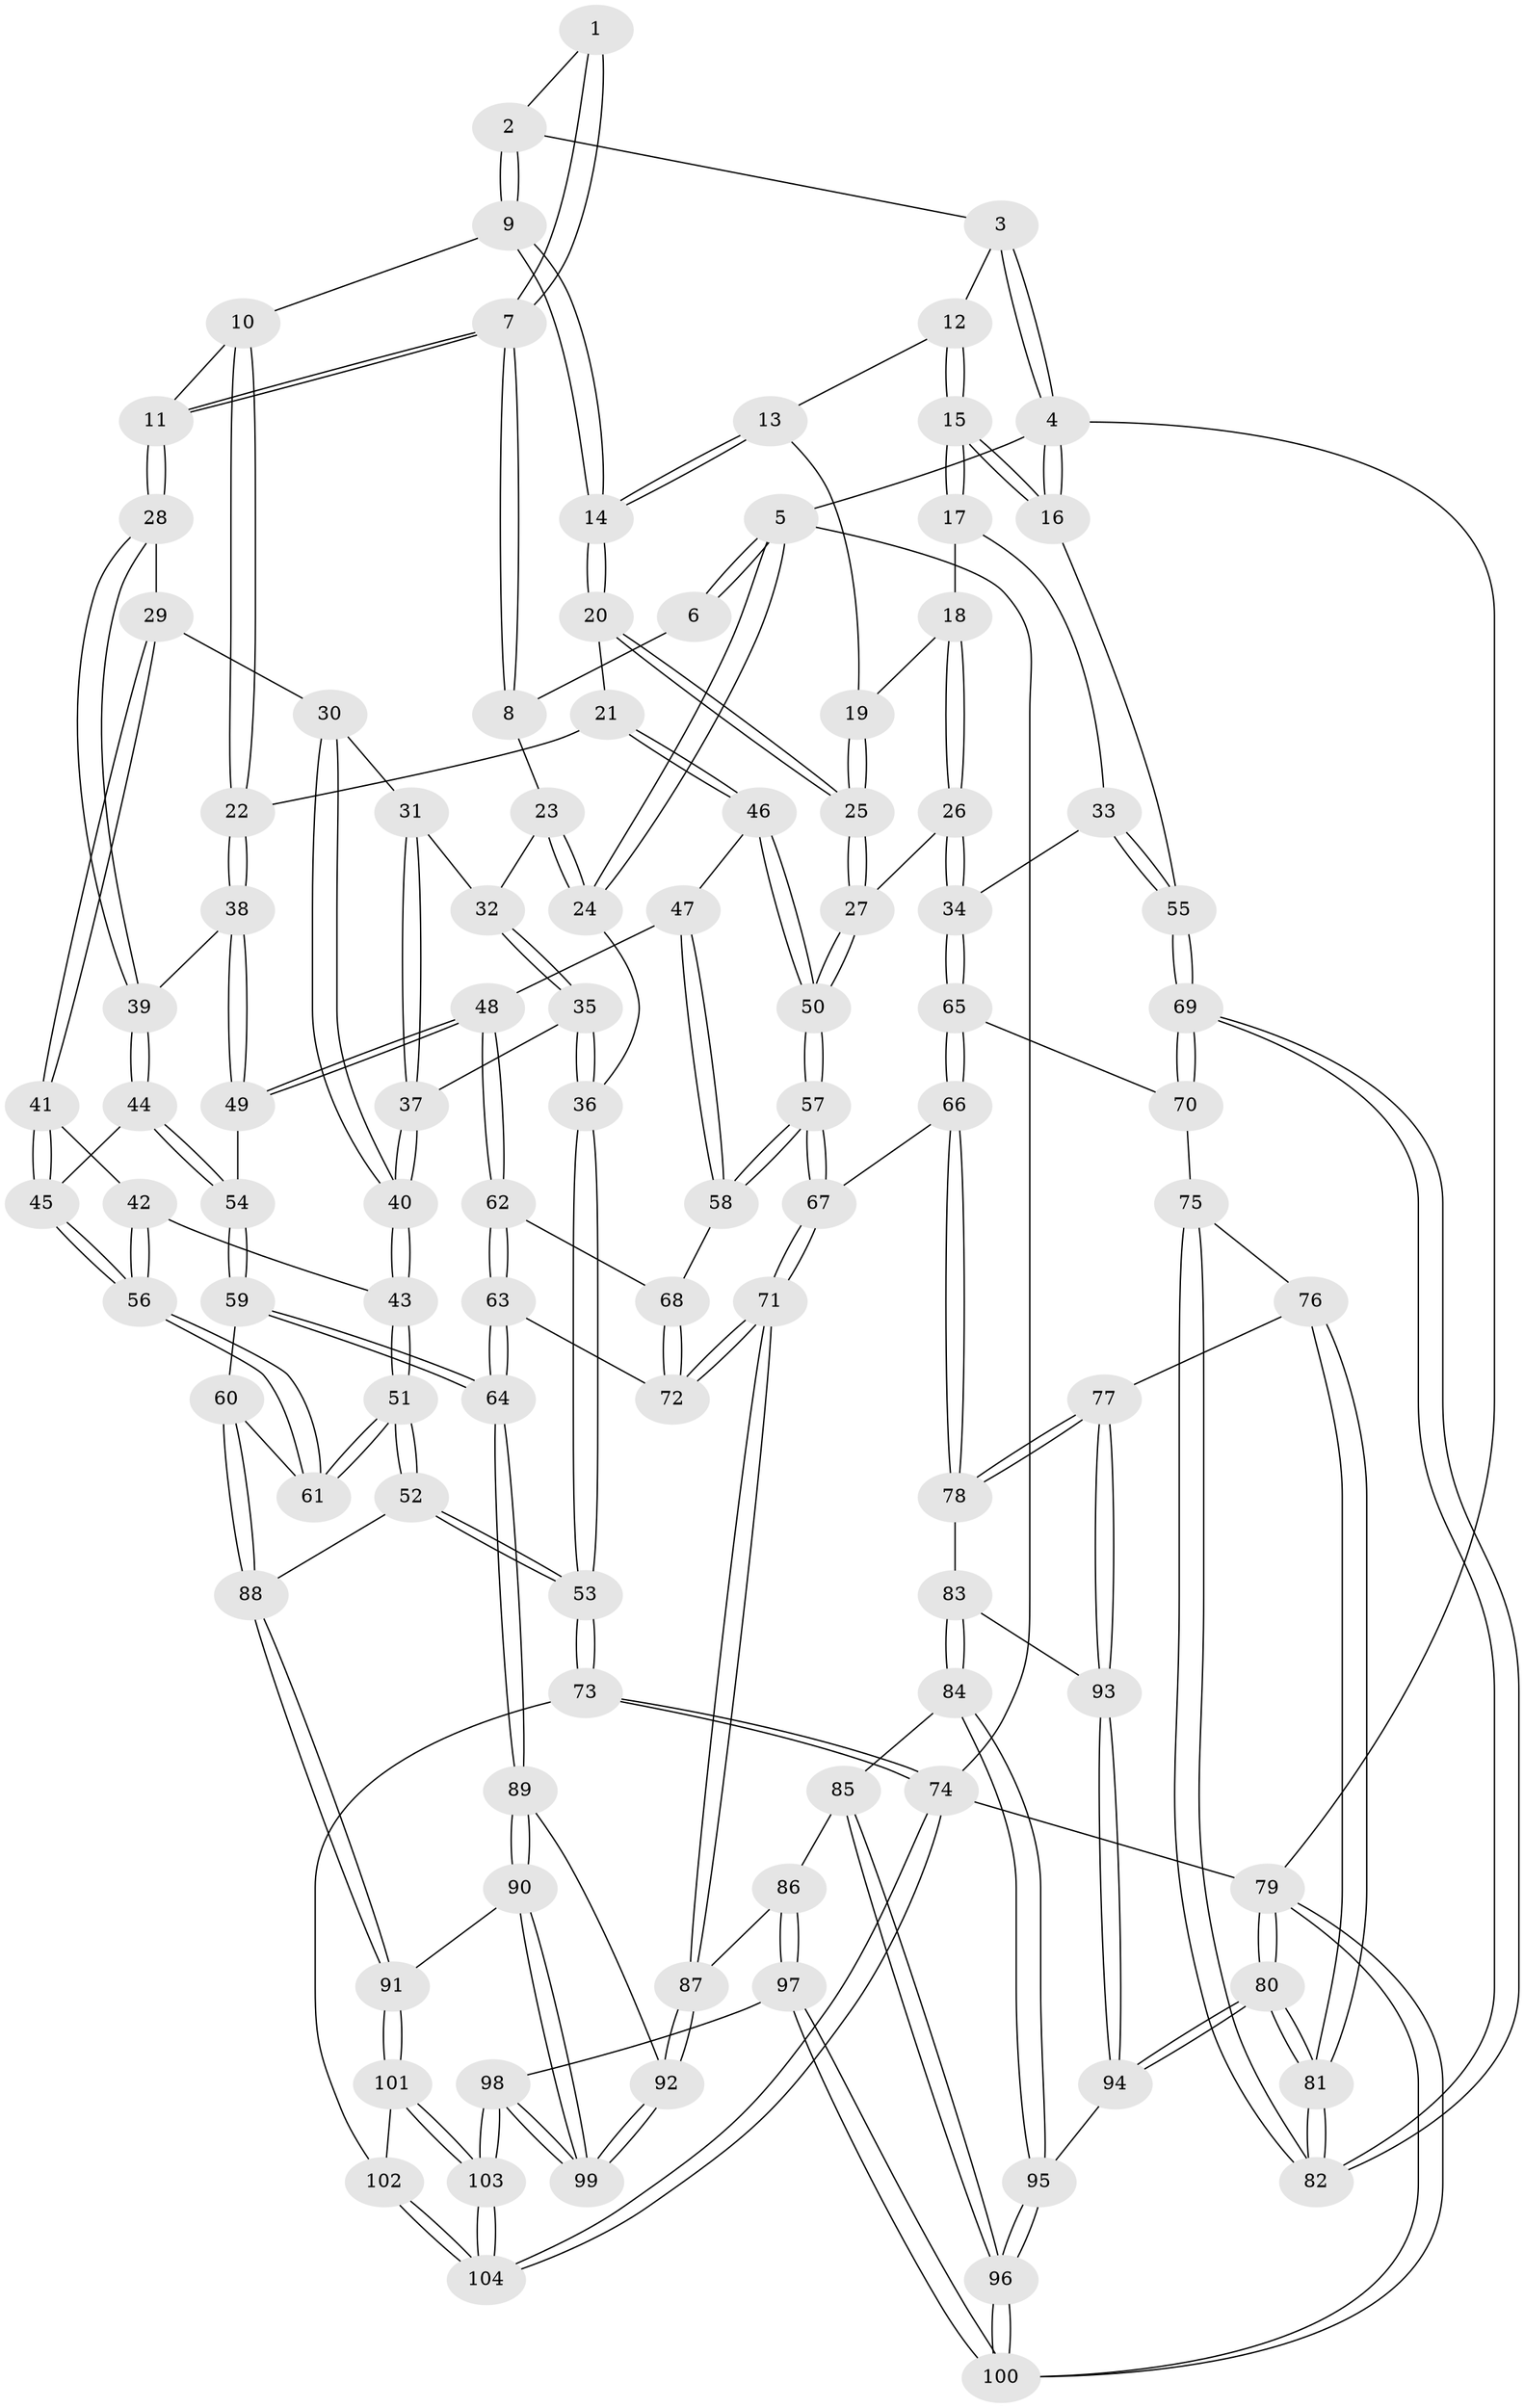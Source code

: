 // Generated by graph-tools (version 1.1) at 2025/11/02/27/25 16:11:58]
// undirected, 104 vertices, 257 edges
graph export_dot {
graph [start="1"]
  node [color=gray90,style=filled];
  1 [pos="+0.11931105401488146+0"];
  2 [pos="+0.5361334355265168+0"];
  3 [pos="+0.779517888892594+0"];
  4 [pos="+1+0"];
  5 [pos="+0+0"];
  6 [pos="+0.06625092028391605+0"];
  7 [pos="+0.2566009349962769+0.1880072008734066"];
  8 [pos="+0.1341835720562225+0.16085491481704345"];
  9 [pos="+0.5177902380879275+0"];
  10 [pos="+0.42215658326456557+0.09404407531863906"];
  11 [pos="+0.27384943058982736+0.19745238246204985"];
  12 [pos="+0.8620418390474609+0.09382559147661097"];
  13 [pos="+0.8445289885486335+0.1444993137691851"];
  14 [pos="+0.6430210092505844+0.16887803297786555"];
  15 [pos="+1+0.15977353999888863"];
  16 [pos="+1+0.16016353131775624"];
  17 [pos="+0.8815017854468689+0.21917136403226536"];
  18 [pos="+0.8704045700843298+0.2104395830631437"];
  19 [pos="+0.854726968959314+0.19063667965326114"];
  20 [pos="+0.6516522917588076+0.2768648325271139"];
  21 [pos="+0.5250405695519278+0.3276476004824954"];
  22 [pos="+0.5160355331298907+0.32468369461520274"];
  23 [pos="+0.050443418691805214+0.17849854003727567"];
  24 [pos="+0+0.051488330937394695"];
  25 [pos="+0.6969457233063683+0.31725579162367945"];
  26 [pos="+0.7686379872641117+0.4147821773955555"];
  27 [pos="+0.7426526589549719+0.40472957305171275"];
  28 [pos="+0.27473268903389264+0.22184629094423147"];
  29 [pos="+0.18238059454725516+0.3319476578644347"];
  30 [pos="+0.11388859164698772+0.34402778685208496"];
  31 [pos="+0.06518012228217743+0.2950046617477218"];
  32 [pos="+0.059663703045337906+0.28350981029918904"];
  33 [pos="+0.9500751449454036+0.3706188770038838"];
  34 [pos="+0.7828421681981814+0.4228553679142284"];
  35 [pos="+0+0.36223965640540196"];
  36 [pos="+0+0.36902690159219703"];
  37 [pos="+0.01216507304067617+0.3761569627174779"];
  38 [pos="+0.3727075187803803+0.36486932275201917"];
  39 [pos="+0.35770947394938957+0.3596743356444312"];
  40 [pos="+0.07247753000053409+0.41027342757155044"];
  41 [pos="+0.1923261566635655+0.4095302981931483"];
  42 [pos="+0.1502831561773902+0.45072036568960533"];
  43 [pos="+0.08145328597884981+0.45761614952754825"];
  44 [pos="+0.29425335831697796+0.44506011689325714"];
  45 [pos="+0.274386642299089+0.4552081140753777"];
  46 [pos="+0.5433304575481425+0.4330216257045765"];
  47 [pos="+0.5291656458656264+0.4468062874458453"];
  48 [pos="+0.44719705992165465+0.4836395611987559"];
  49 [pos="+0.43724778998514796+0.4741907566586555"];
  50 [pos="+0.6516766910470521+0.4699472660972669"];
  51 [pos="+0+0.6839996784183243"];
  52 [pos="+0+0.6974210393175871"];
  53 [pos="+0+0.7186504789176384"];
  54 [pos="+0.3431114506946605+0.5064152289838794"];
  55 [pos="+1+0.421625880400824"];
  56 [pos="+0.22486911831340317+0.5514544749272472"];
  57 [pos="+0.6267353277774409+0.5551549343489154"];
  58 [pos="+0.5512180423513134+0.5566814695614546"];
  59 [pos="+0.35240264264066146+0.6322929119701138"];
  60 [pos="+0.322932251504133+0.627153146326994"];
  61 [pos="+0.22381176046401136+0.5606268362860815"];
  62 [pos="+0.4498552200253672+0.5450935424188541"];
  63 [pos="+0.3923817258259722+0.6345656776896214"];
  64 [pos="+0.37633893091088116+0.6440736629699345"];
  65 [pos="+0.8183505899030001+0.5460705245976896"];
  66 [pos="+0.68755452671881+0.6264752331632073"];
  67 [pos="+0.6544783286708232+0.6151518560003102"];
  68 [pos="+0.5458326587570718+0.5590539542822524"];
  69 [pos="+1+0.5708101415347571"];
  70 [pos="+0.8314042461326618+0.5576042749988194"];
  71 [pos="+0.5722286835036828+0.6949000149305149"];
  72 [pos="+0.524278595104927+0.6561180724181745"];
  73 [pos="+0+1"];
  74 [pos="+0+1"];
  75 [pos="+0.838650998127801+0.6586015436242761"];
  76 [pos="+0.8180997092652802+0.7060378487286119"];
  77 [pos="+0.8017911294485619+0.7290029706965134"];
  78 [pos="+0.7151430449986255+0.6782050754294351"];
  79 [pos="+1+1"];
  80 [pos="+1+0.811261820213785"];
  81 [pos="+1+0.74656827046883"];
  82 [pos="+1+0.7013074216815436"];
  83 [pos="+0.6605113027238431+0.7583937854460583"];
  84 [pos="+0.6469765467368872+0.7723466070559389"];
  85 [pos="+0.6166471618755421+0.7716597656518679"];
  86 [pos="+0.5861663076803968+0.7701470837127314"];
  87 [pos="+0.5720690267183774+0.7582320667494957"];
  88 [pos="+0.1309623801381391+0.7862140149506293"];
  89 [pos="+0.3851776517369643+0.7472106187606998"];
  90 [pos="+0.26555964483597255+0.8263354067646542"];
  91 [pos="+0.19169422515395776+0.8396956387444785"];
  92 [pos="+0.4460720360945044+0.7969266868110565"];
  93 [pos="+0.8029506946980625+0.7439034870407397"];
  94 [pos="+0.8071730756908643+0.7672919429576661"];
  95 [pos="+0.7712028800647823+0.8712455420594337"];
  96 [pos="+0.7926287866760966+1"];
  97 [pos="+0.6117939993115639+1"];
  98 [pos="+0.510930972166741+1"];
  99 [pos="+0.45613794802111884+0.9911091247084709"];
  100 [pos="+0.8002752601997839+1"];
  101 [pos="+0.192721462867336+0.8526307097933997"];
  102 [pos="+0.13360242434487252+0.9527470873415756"];
  103 [pos="+0.3619026580540474+1"];
  104 [pos="+0.1415009841693186+1"];
  1 -- 2;
  1 -- 7;
  1 -- 7;
  2 -- 3;
  2 -- 9;
  2 -- 9;
  3 -- 4;
  3 -- 4;
  3 -- 12;
  4 -- 5;
  4 -- 16;
  4 -- 16;
  4 -- 79;
  5 -- 6;
  5 -- 6;
  5 -- 24;
  5 -- 24;
  5 -- 74;
  6 -- 8;
  7 -- 8;
  7 -- 8;
  7 -- 11;
  7 -- 11;
  8 -- 23;
  9 -- 10;
  9 -- 14;
  9 -- 14;
  10 -- 11;
  10 -- 22;
  10 -- 22;
  11 -- 28;
  11 -- 28;
  12 -- 13;
  12 -- 15;
  12 -- 15;
  13 -- 14;
  13 -- 14;
  13 -- 19;
  14 -- 20;
  14 -- 20;
  15 -- 16;
  15 -- 16;
  15 -- 17;
  15 -- 17;
  16 -- 55;
  17 -- 18;
  17 -- 33;
  18 -- 19;
  18 -- 26;
  18 -- 26;
  19 -- 25;
  19 -- 25;
  20 -- 21;
  20 -- 25;
  20 -- 25;
  21 -- 22;
  21 -- 46;
  21 -- 46;
  22 -- 38;
  22 -- 38;
  23 -- 24;
  23 -- 24;
  23 -- 32;
  24 -- 36;
  25 -- 27;
  25 -- 27;
  26 -- 27;
  26 -- 34;
  26 -- 34;
  27 -- 50;
  27 -- 50;
  28 -- 29;
  28 -- 39;
  28 -- 39;
  29 -- 30;
  29 -- 41;
  29 -- 41;
  30 -- 31;
  30 -- 40;
  30 -- 40;
  31 -- 32;
  31 -- 37;
  31 -- 37;
  32 -- 35;
  32 -- 35;
  33 -- 34;
  33 -- 55;
  33 -- 55;
  34 -- 65;
  34 -- 65;
  35 -- 36;
  35 -- 36;
  35 -- 37;
  36 -- 53;
  36 -- 53;
  37 -- 40;
  37 -- 40;
  38 -- 39;
  38 -- 49;
  38 -- 49;
  39 -- 44;
  39 -- 44;
  40 -- 43;
  40 -- 43;
  41 -- 42;
  41 -- 45;
  41 -- 45;
  42 -- 43;
  42 -- 56;
  42 -- 56;
  43 -- 51;
  43 -- 51;
  44 -- 45;
  44 -- 54;
  44 -- 54;
  45 -- 56;
  45 -- 56;
  46 -- 47;
  46 -- 50;
  46 -- 50;
  47 -- 48;
  47 -- 58;
  47 -- 58;
  48 -- 49;
  48 -- 49;
  48 -- 62;
  48 -- 62;
  49 -- 54;
  50 -- 57;
  50 -- 57;
  51 -- 52;
  51 -- 52;
  51 -- 61;
  51 -- 61;
  52 -- 53;
  52 -- 53;
  52 -- 88;
  53 -- 73;
  53 -- 73;
  54 -- 59;
  54 -- 59;
  55 -- 69;
  55 -- 69;
  56 -- 61;
  56 -- 61;
  57 -- 58;
  57 -- 58;
  57 -- 67;
  57 -- 67;
  58 -- 68;
  59 -- 60;
  59 -- 64;
  59 -- 64;
  60 -- 61;
  60 -- 88;
  60 -- 88;
  62 -- 63;
  62 -- 63;
  62 -- 68;
  63 -- 64;
  63 -- 64;
  63 -- 72;
  64 -- 89;
  64 -- 89;
  65 -- 66;
  65 -- 66;
  65 -- 70;
  66 -- 67;
  66 -- 78;
  66 -- 78;
  67 -- 71;
  67 -- 71;
  68 -- 72;
  68 -- 72;
  69 -- 70;
  69 -- 70;
  69 -- 82;
  69 -- 82;
  70 -- 75;
  71 -- 72;
  71 -- 72;
  71 -- 87;
  71 -- 87;
  73 -- 74;
  73 -- 74;
  73 -- 102;
  74 -- 79;
  74 -- 104;
  74 -- 104;
  75 -- 76;
  75 -- 82;
  75 -- 82;
  76 -- 77;
  76 -- 81;
  76 -- 81;
  77 -- 78;
  77 -- 78;
  77 -- 93;
  77 -- 93;
  78 -- 83;
  79 -- 80;
  79 -- 80;
  79 -- 100;
  79 -- 100;
  80 -- 81;
  80 -- 81;
  80 -- 94;
  80 -- 94;
  81 -- 82;
  81 -- 82;
  83 -- 84;
  83 -- 84;
  83 -- 93;
  84 -- 85;
  84 -- 95;
  84 -- 95;
  85 -- 86;
  85 -- 96;
  85 -- 96;
  86 -- 87;
  86 -- 97;
  86 -- 97;
  87 -- 92;
  87 -- 92;
  88 -- 91;
  88 -- 91;
  89 -- 90;
  89 -- 90;
  89 -- 92;
  90 -- 91;
  90 -- 99;
  90 -- 99;
  91 -- 101;
  91 -- 101;
  92 -- 99;
  92 -- 99;
  93 -- 94;
  93 -- 94;
  94 -- 95;
  95 -- 96;
  95 -- 96;
  96 -- 100;
  96 -- 100;
  97 -- 98;
  97 -- 100;
  97 -- 100;
  98 -- 99;
  98 -- 99;
  98 -- 103;
  98 -- 103;
  101 -- 102;
  101 -- 103;
  101 -- 103;
  102 -- 104;
  102 -- 104;
  103 -- 104;
  103 -- 104;
}
